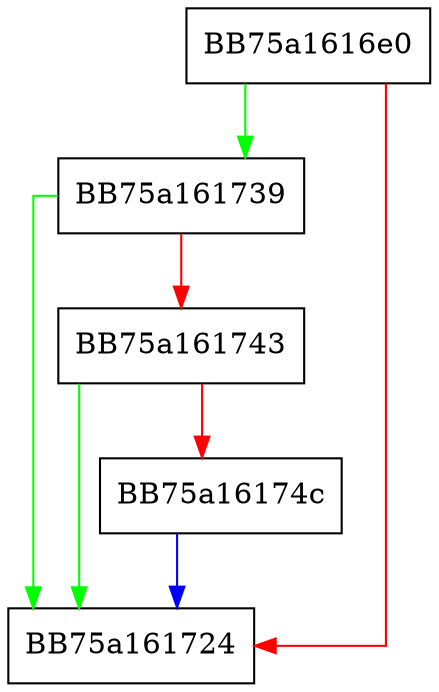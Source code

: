 digraph lua_rawset {
  node [shape="box"];
  graph [splines=ortho];
  BB75a1616e0 -> BB75a161739 [color="green"];
  BB75a1616e0 -> BB75a161724 [color="red"];
  BB75a161739 -> BB75a161724 [color="green"];
  BB75a161739 -> BB75a161743 [color="red"];
  BB75a161743 -> BB75a161724 [color="green"];
  BB75a161743 -> BB75a16174c [color="red"];
  BB75a16174c -> BB75a161724 [color="blue"];
}